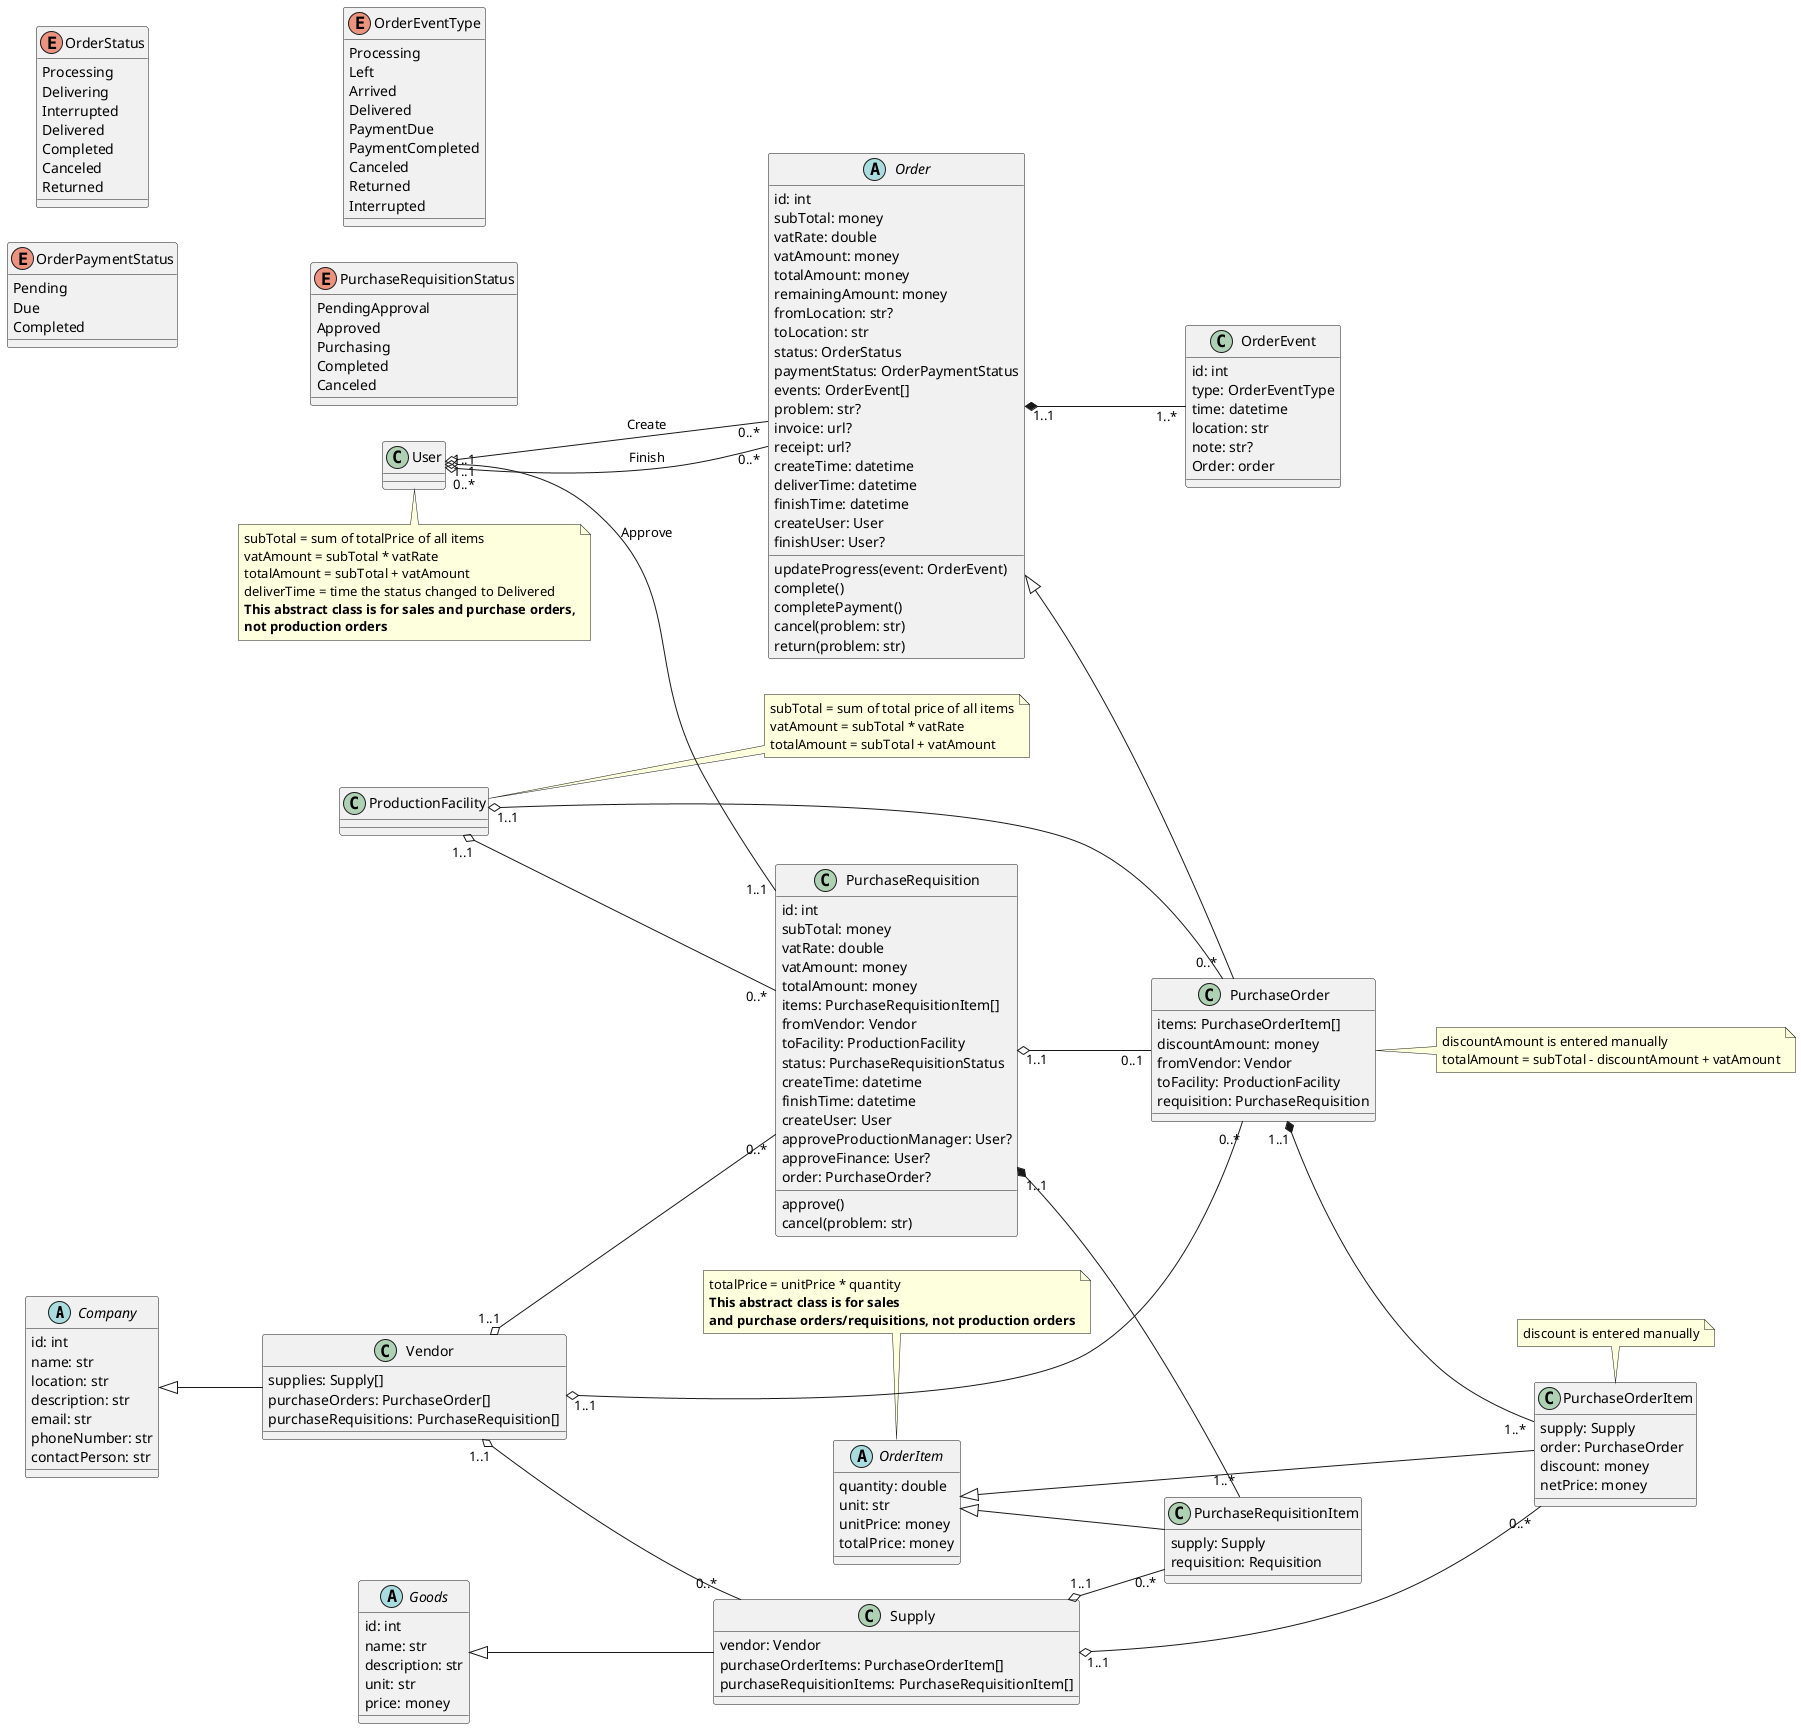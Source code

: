 @startuml purchase
left to right direction

abstract Company {
    id: int
    name: str
    location: str
    description: str
    email: str
    phoneNumber: str
    contactPerson: str
}

class Vendor {
    supplies: Supply[]
    purchaseOrders: PurchaseOrder[]
    purchaseRequisitions: PurchaseRequisition[]

}
Company <|-- Vendor

abstract Goods {
    id: int
    name: str
    description: str
    unit: str
    price: money
}

class Supply {
    vendor: Vendor
    purchaseOrderItems: PurchaseOrderItem[]
    purchaseRequisitionItems: PurchaseRequisitionItem[]
}
Goods <|-- Supply
Vendor "1..1" o-- "0..*" Supply

enum OrderStatus {
    Processing
    Delivering
    Interrupted
    Delivered
    Completed
    Canceled
    Returned
}

enum OrderPaymentStatus {
    Pending
    Due
    Completed
}

abstract Order {
    id: int
    subTotal: money
    vatRate: double
    vatAmount: money
    totalAmount: money
    remainingAmount: money
    fromLocation: str?
    toLocation: str
    status: OrderStatus
    paymentStatus: OrderPaymentStatus
    events: OrderEvent[]
    problem: str?
    invoice: url?
    receipt: url?
    createTime: datetime
    deliverTime: datetime
    finishTime: datetime
    createUser: User
    finishUser: User?
    updateProgress(event: OrderEvent)
    complete()
    completePayment()
    cancel(problem: str)
    return(problem: str)
}
User "1..1" o-- "0..*" Order : Create
User "1..1" o-- "0..*" Order : Finish
note bottom
    subTotal = sum of totalPrice of all items
    vatAmount = subTotal * vatRate
    totalAmount = subTotal + vatAmount
    deliverTime = time the status changed to Delivered
    <b>This abstract class is for sales and purchase orders,
    <b>not production orders
endnote

abstract OrderItem {
    quantity: double
    unit: str
    unitPrice: money
    totalPrice: money
}
note top
    totalPrice = unitPrice * quantity
    <b>This abstract class is for sales
    <b>and purchase orders/requisitions, not production orders
endnote

enum OrderEventType {
    Processing
    Left
    Arrived
    Delivered
    PaymentDue
    PaymentCompleted
    Canceled
    Returned
    Interrupted
}

class OrderEvent {
    id: int
    type: OrderEventType
    time: datetime
    location: str
    note: str?
    Order: order
}
Order "1..1" *-- "1..*" OrderEvent

enum PurchaseRequisitionStatus {
    PendingApproval
    Approved
    Purchasing
    Completed
    Canceled
}

class PurchaseRequisition {
    id: int
    subTotal: money
    vatRate: double
    vatAmount: money
    totalAmount: money
    items: PurchaseRequisitionItem[]
    fromVendor: Vendor
    toFacility: ProductionFacility
    status: PurchaseRequisitionStatus
    createTime: datetime
    finishTime: datetime
    createUser: User
    approveProductionManager: User?
    approveFinance: User?
    order: PurchaseOrder?
    approve()
    cancel(problem: str)
}
Vendor "1..1" o-- "0..*" PurchaseRequisition
User "0..*" o-- "1..1" PurchaseRequisition : Approve
ProductionFacility "1..1" o-- "0..*" PurchaseRequisition
note right
    subTotal = sum of total price of all items
    vatAmount = subTotal * vatRate
    totalAmount = subTotal + vatAmount
endnote

class PurchaseRequisitionItem {
    supply: Supply
    requisition: Requisition
}
OrderItem <|-- PurchaseRequisitionItem
PurchaseRequisition "1..1" *-- "1..*" PurchaseRequisitionItem
Supply "1..1" o-- "0..*" PurchaseRequisitionItem

class PurchaseOrder {
    items: PurchaseOrderItem[]
    discountAmount: money
    fromVendor: Vendor
    toFacility: ProductionFacility
    requisition: PurchaseRequisition
}
Order <|-- PurchaseOrder
Vendor "1..1" o-- "0..*" PurchaseOrder
ProductionFacility "1..1" o-- "0..*" PurchaseOrder
PurchaseRequisition "1..1" o-- "0..1" PurchaseOrder
note right
    discountAmount is entered manually
    totalAmount = subTotal - discountAmount + vatAmount
endnote

class PurchaseOrderItem {
    supply: Supply
    order: PurchaseOrder
    discount: money
    netPrice: money
}
OrderItem <|-- PurchaseOrderItem
PurchaseOrder "1..1" *-- "1..*" PurchaseOrderItem
Supply "1..1" o-- "0..*" PurchaseOrderItem
note top: discount is entered manually
@enduml